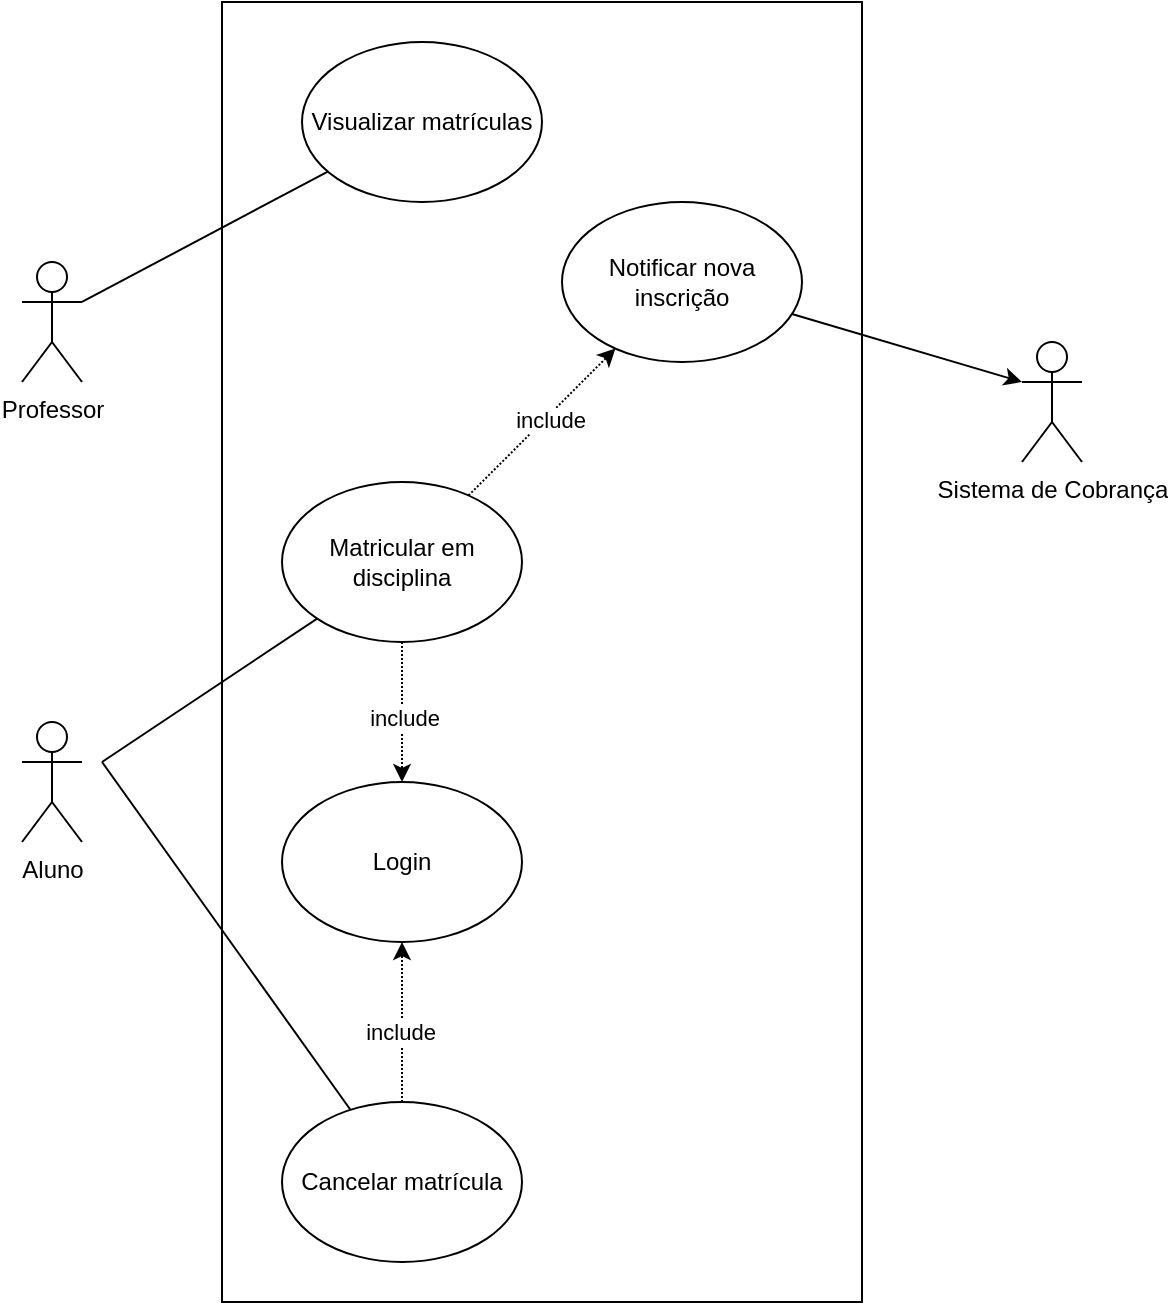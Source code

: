 <mxfile version="21.6.8" type="device">
  <diagram name="Página-1" id="qKSfeTDRGG3xi8-z3TqL">
    <mxGraphModel dx="1956" dy="2245" grid="1" gridSize="10" guides="1" tooltips="1" connect="1" arrows="1" fold="1" page="1" pageScale="1" pageWidth="827" pageHeight="1169" math="0" shadow="0">
      <root>
        <mxCell id="0" />
        <mxCell id="1" parent="0" />
        <mxCell id="IYeIHnDfgJDjdujtJZNO-1" value="" style="rounded=0;whiteSpace=wrap;html=1;movable=1;resizable=1;rotatable=1;deletable=1;editable=1;locked=0;connectable=1;" vertex="1" parent="1">
          <mxGeometry x="260" y="-940" width="320" height="650" as="geometry" />
        </mxCell>
        <mxCell id="IYeIHnDfgJDjdujtJZNO-35" style="rounded=0;orthogonalLoop=1;jettySize=auto;html=1;dashed=1;dashPattern=1 1;" edge="1" parent="1" source="IYeIHnDfgJDjdujtJZNO-2" target="IYeIHnDfgJDjdujtJZNO-30">
          <mxGeometry relative="1" as="geometry" />
        </mxCell>
        <mxCell id="IYeIHnDfgJDjdujtJZNO-36" value="include" style="edgeLabel;html=1;align=center;verticalAlign=middle;resizable=0;points=[];" vertex="1" connectable="0" parent="IYeIHnDfgJDjdujtJZNO-35">
          <mxGeometry x="0.282" y="-5" relative="1" as="geometry">
            <mxPoint x="-10" y="6" as="offset" />
          </mxGeometry>
        </mxCell>
        <mxCell id="IYeIHnDfgJDjdujtJZNO-43" style="edgeStyle=orthogonalEdgeStyle;rounded=0;orthogonalLoop=1;jettySize=auto;html=1;dashed=1;dashPattern=1 1;" edge="1" parent="1" source="IYeIHnDfgJDjdujtJZNO-2" target="IYeIHnDfgJDjdujtJZNO-39">
          <mxGeometry relative="1" as="geometry">
            <Array as="points">
              <mxPoint x="350" y="-560" />
              <mxPoint x="350" y="-560" />
            </Array>
          </mxGeometry>
        </mxCell>
        <mxCell id="IYeIHnDfgJDjdujtJZNO-44" value="include" style="edgeLabel;html=1;align=center;verticalAlign=middle;resizable=0;points=[];" vertex="1" connectable="0" parent="IYeIHnDfgJDjdujtJZNO-43">
          <mxGeometry x="0.069" y="1" relative="1" as="geometry">
            <mxPoint as="offset" />
          </mxGeometry>
        </mxCell>
        <mxCell id="IYeIHnDfgJDjdujtJZNO-2" value="Matricular em disciplina" style="ellipse;whiteSpace=wrap;html=1;" vertex="1" parent="1">
          <mxGeometry x="290" y="-700" width="120" height="80" as="geometry" />
        </mxCell>
        <mxCell id="IYeIHnDfgJDjdujtJZNO-4" value="Aluno" style="shape=umlActor;verticalLabelPosition=bottom;verticalAlign=top;html=1;outlineConnect=0;" vertex="1" parent="1">
          <mxGeometry x="160" y="-580" width="30" height="60" as="geometry" />
        </mxCell>
        <mxCell id="IYeIHnDfgJDjdujtJZNO-11" value="" style="endArrow=none;html=1;rounded=0;" edge="1" parent="1" target="IYeIHnDfgJDjdujtJZNO-2">
          <mxGeometry width="50" height="50" relative="1" as="geometry">
            <mxPoint x="200" y="-560" as="sourcePoint" />
            <mxPoint x="250" y="-610" as="targetPoint" />
          </mxGeometry>
        </mxCell>
        <mxCell id="IYeIHnDfgJDjdujtJZNO-25" style="rounded=0;orthogonalLoop=1;jettySize=auto;html=1;endArrow=none;endFill=0;" edge="1" parent="1" source="IYeIHnDfgJDjdujtJZNO-24">
          <mxGeometry relative="1" as="geometry">
            <mxPoint x="200" y="-560" as="targetPoint" />
          </mxGeometry>
        </mxCell>
        <mxCell id="IYeIHnDfgJDjdujtJZNO-45" style="edgeStyle=orthogonalEdgeStyle;rounded=0;orthogonalLoop=1;jettySize=auto;html=1;dashed=1;dashPattern=1 1;" edge="1" parent="1" source="IYeIHnDfgJDjdujtJZNO-24" target="IYeIHnDfgJDjdujtJZNO-39">
          <mxGeometry relative="1" as="geometry" />
        </mxCell>
        <mxCell id="IYeIHnDfgJDjdujtJZNO-46" value="include" style="edgeLabel;html=1;align=center;verticalAlign=middle;resizable=0;points=[];" vertex="1" connectable="0" parent="IYeIHnDfgJDjdujtJZNO-45">
          <mxGeometry x="-0.12" y="1" relative="1" as="geometry">
            <mxPoint as="offset" />
          </mxGeometry>
        </mxCell>
        <mxCell id="IYeIHnDfgJDjdujtJZNO-24" value="Cancelar matrícula" style="ellipse;whiteSpace=wrap;html=1;" vertex="1" parent="1">
          <mxGeometry x="290" y="-390" width="120" height="80" as="geometry" />
        </mxCell>
        <mxCell id="IYeIHnDfgJDjdujtJZNO-26" value="Sistema de Cobrança" style="shape=umlActor;verticalLabelPosition=bottom;verticalAlign=top;html=1;outlineConnect=0;" vertex="1" parent="1">
          <mxGeometry x="660" y="-770" width="30" height="60" as="geometry" />
        </mxCell>
        <mxCell id="IYeIHnDfgJDjdujtJZNO-33" style="rounded=0;orthogonalLoop=1;jettySize=auto;html=1;entryX=0;entryY=0.333;entryDx=0;entryDy=0;entryPerimeter=0;" edge="1" parent="1" source="IYeIHnDfgJDjdujtJZNO-30" target="IYeIHnDfgJDjdujtJZNO-26">
          <mxGeometry relative="1" as="geometry" />
        </mxCell>
        <mxCell id="IYeIHnDfgJDjdujtJZNO-30" value="Notificar nova inscrição" style="ellipse;whiteSpace=wrap;html=1;" vertex="1" parent="1">
          <mxGeometry x="430" y="-840" width="120" height="80" as="geometry" />
        </mxCell>
        <mxCell id="IYeIHnDfgJDjdujtJZNO-39" value="Login" style="ellipse;whiteSpace=wrap;html=1;" vertex="1" parent="1">
          <mxGeometry x="290" y="-550" width="120" height="80" as="geometry" />
        </mxCell>
        <mxCell id="IYeIHnDfgJDjdujtJZNO-48" value="Professor" style="shape=umlActor;verticalLabelPosition=bottom;verticalAlign=top;html=1;outlineConnect=0;" vertex="1" parent="1">
          <mxGeometry x="160" y="-810" width="30" height="60" as="geometry" />
        </mxCell>
        <mxCell id="IYeIHnDfgJDjdujtJZNO-50" style="rounded=0;orthogonalLoop=1;jettySize=auto;html=1;entryX=1;entryY=0.333;entryDx=0;entryDy=0;entryPerimeter=0;endArrow=none;endFill=0;" edge="1" parent="1" source="IYeIHnDfgJDjdujtJZNO-49" target="IYeIHnDfgJDjdujtJZNO-48">
          <mxGeometry relative="1" as="geometry" />
        </mxCell>
        <mxCell id="IYeIHnDfgJDjdujtJZNO-49" value="Visualizar matrículas" style="ellipse;whiteSpace=wrap;html=1;" vertex="1" parent="1">
          <mxGeometry x="300" y="-920" width="120" height="80" as="geometry" />
        </mxCell>
      </root>
    </mxGraphModel>
  </diagram>
</mxfile>
